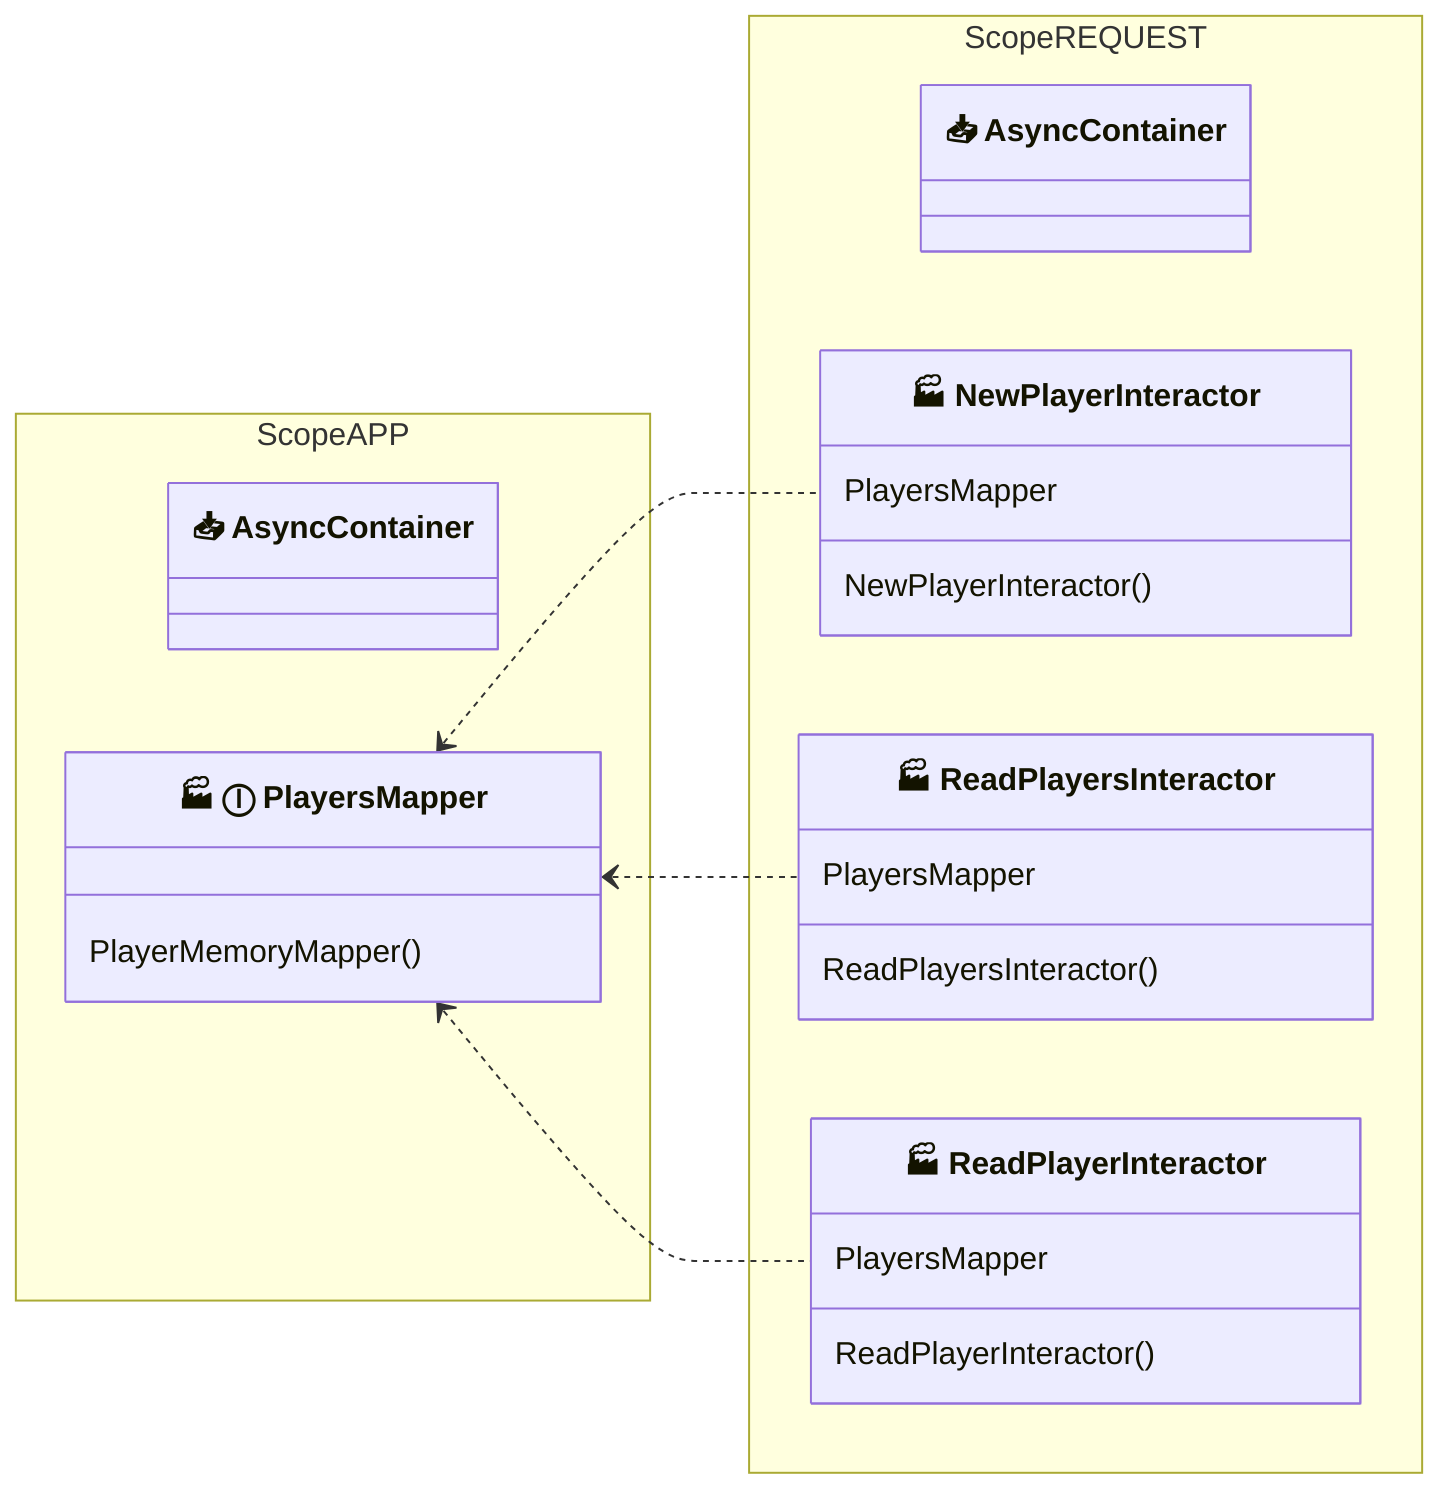 classDiagram
direction LR
namespace ScopeAPP {
class factory3["📥 AsyncContainer"]{
 
}

class factory4["🏭 Ⓘ PlayersMapper"]{
    PlayerMemoryMapper()
}

}

namespace ScopeREQUEST {
class factory7["📥 AsyncContainer"]{
 
}

class factory8["🏭 NewPlayerInteractor"]{
    NewPlayerInteractor()
    PlayersMapper
}

class factory9["🏭 ReadPlayersInteractor"]{
    ReadPlayersInteractor()
    PlayersMapper
}

class factory10["🏭 ReadPlayerInteractor"]{
    ReadPlayerInteractor()
    PlayersMapper
}

}

factory4 <.. factory8
factory4 <.. factory9
factory4 <.. factory10